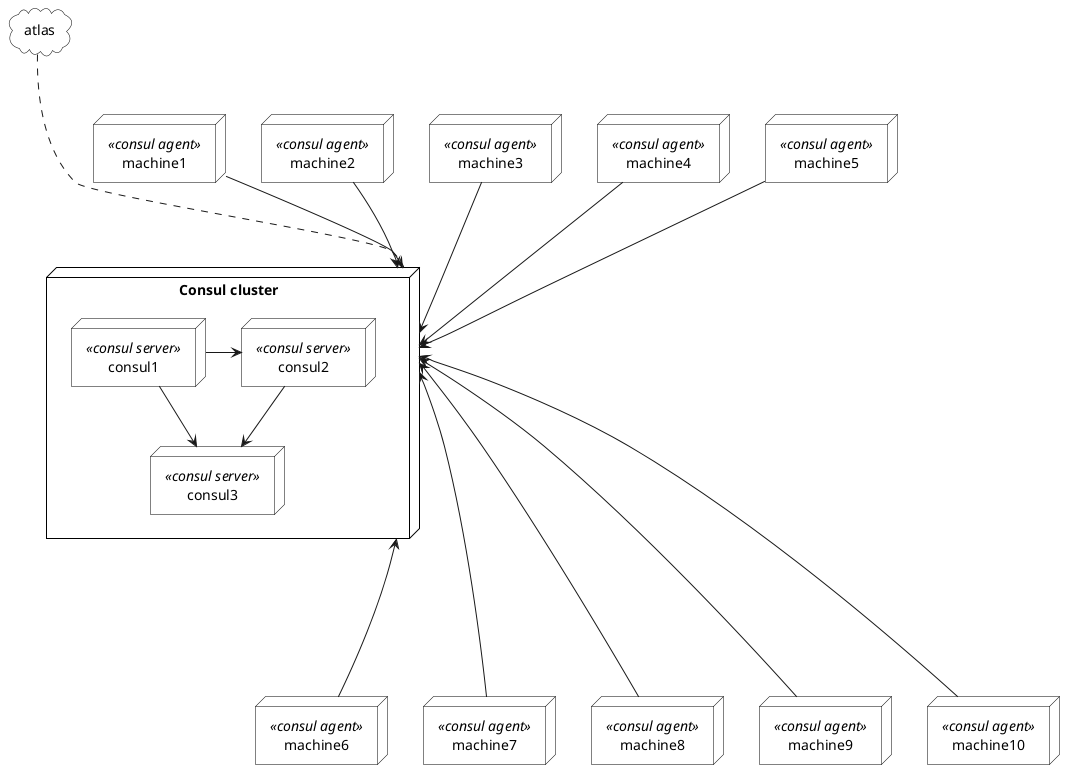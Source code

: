 @startuml
skinparam cloud {
    BackgroundColor white
    BorderColor black
}
skinparam component {
    BackgroundColor white
    BorderColor black
}
skinparam artifact{
    BackgroundColor white
    BorderColor black
}
skinparam actor {
    BackgroundColor white
    BorderColor black
}
skinparam node {
    BackgroundColor white
    BorderColor black
}
cloud atlas

node machine1 <<consul agent>>
node machine2 <<consul agent>>
node machine3 <<consul agent>>
node machine4 <<consul agent>>
node machine5 <<consul agent>>
node machine6 <<consul agent>>
node machine7 <<consul agent>>
node machine8 <<consul agent>>
node machine9 <<consul agent>>
node machine10 <<consul agent>>

node "Consul cluster" as cc {
    node consul1 <<consul server>>
    node consul2 <<consul server>>
    node consul3 <<consul server>>

    consul1 -> consul2
    consul1 --> consul3
    consul2 --> consul3
}

machine1 ---> cc
machine2 ---> cc
machine3 ---> cc
machine4 ---> cc
machine5 ---> cc
cc <----- machine6
cc <----- machine7
cc <----- machine8
cc <----- machine9
cc <----- machine10


atlas .... cc

@enduml